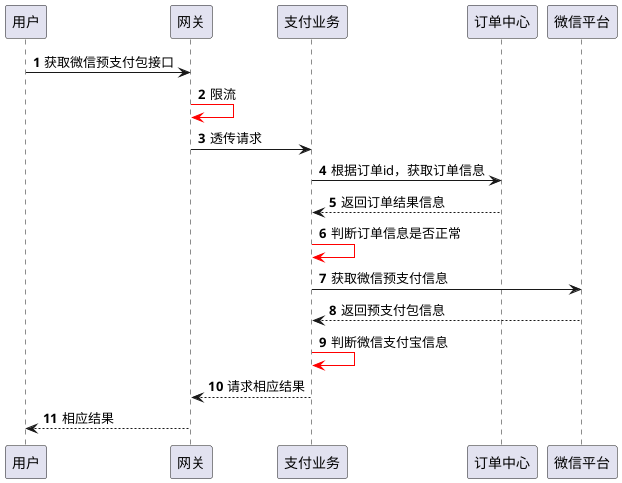 
'序列图-体现业务关系'
@startuml
'https://plantuml.com/sequence-diagram

autonumber
用户 -> 网关: 获取微信预支付包接口
网关 -[#red]> 网关 : 限流
网关 -> 支付业务: 透传请求
支付业务 -> 订单中心: 根据订单id，获取订单信息
订单中心 --> 支付业务: 返回订单结果信息
支付业务 -[#red]> 支付业务 : 判断订单信息是否正常
支付业务 -> 微信平台: 获取微信预支付信息
微信平台 --> 支付业务: 返回预支付包信息
支付业务 -[#red]> 支付业务: 判断微信支付宝信息
支付业务 --> 网关: 请求相应结果
网关 --> 用户: 相应结果
@enduml

'活动图-与代码实现逻辑保持一致'
@startuml
start
if (condition?) is (yes) then
  :true;
else (no)
  :false;
endif
end
@enduml